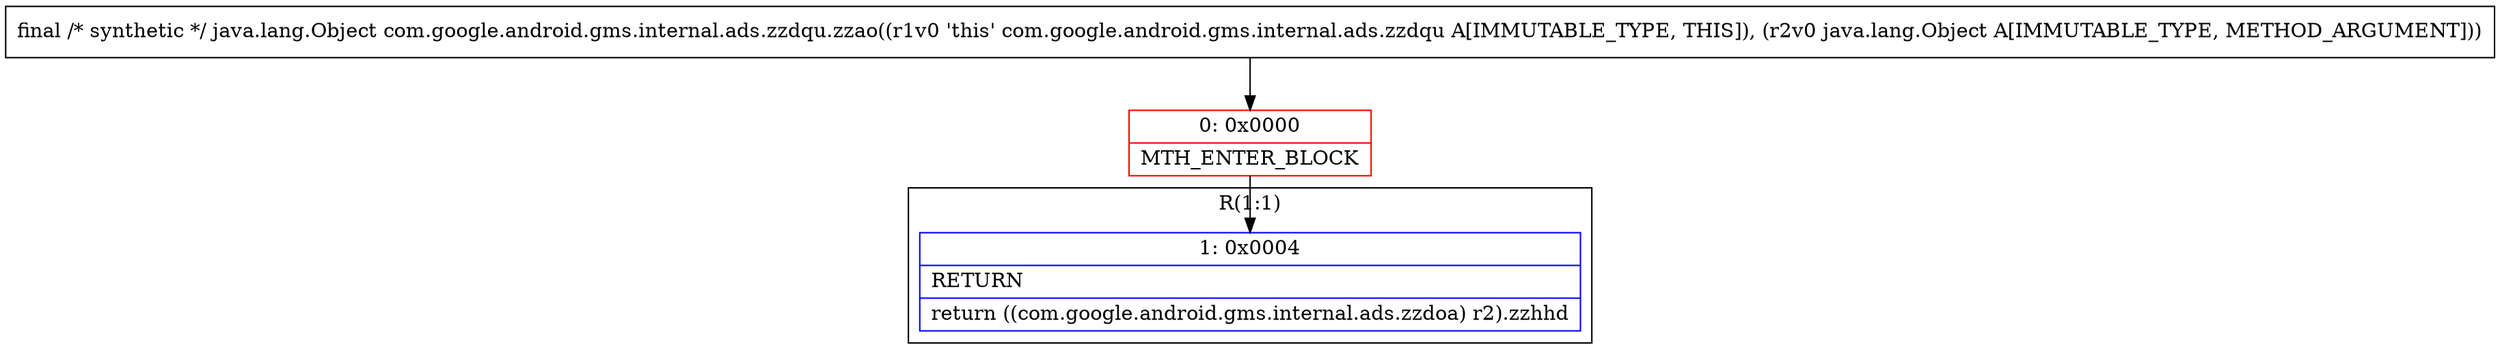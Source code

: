 digraph "CFG forcom.google.android.gms.internal.ads.zzdqu.zzao(Ljava\/lang\/Object;)Ljava\/lang\/Object;" {
subgraph cluster_Region_890268495 {
label = "R(1:1)";
node [shape=record,color=blue];
Node_1 [shape=record,label="{1\:\ 0x0004|RETURN\l|return ((com.google.android.gms.internal.ads.zzdoa) r2).zzhhd\l}"];
}
Node_0 [shape=record,color=red,label="{0\:\ 0x0000|MTH_ENTER_BLOCK\l}"];
MethodNode[shape=record,label="{final \/* synthetic *\/ java.lang.Object com.google.android.gms.internal.ads.zzdqu.zzao((r1v0 'this' com.google.android.gms.internal.ads.zzdqu A[IMMUTABLE_TYPE, THIS]), (r2v0 java.lang.Object A[IMMUTABLE_TYPE, METHOD_ARGUMENT])) }"];
MethodNode -> Node_0;
Node_0 -> Node_1;
}

